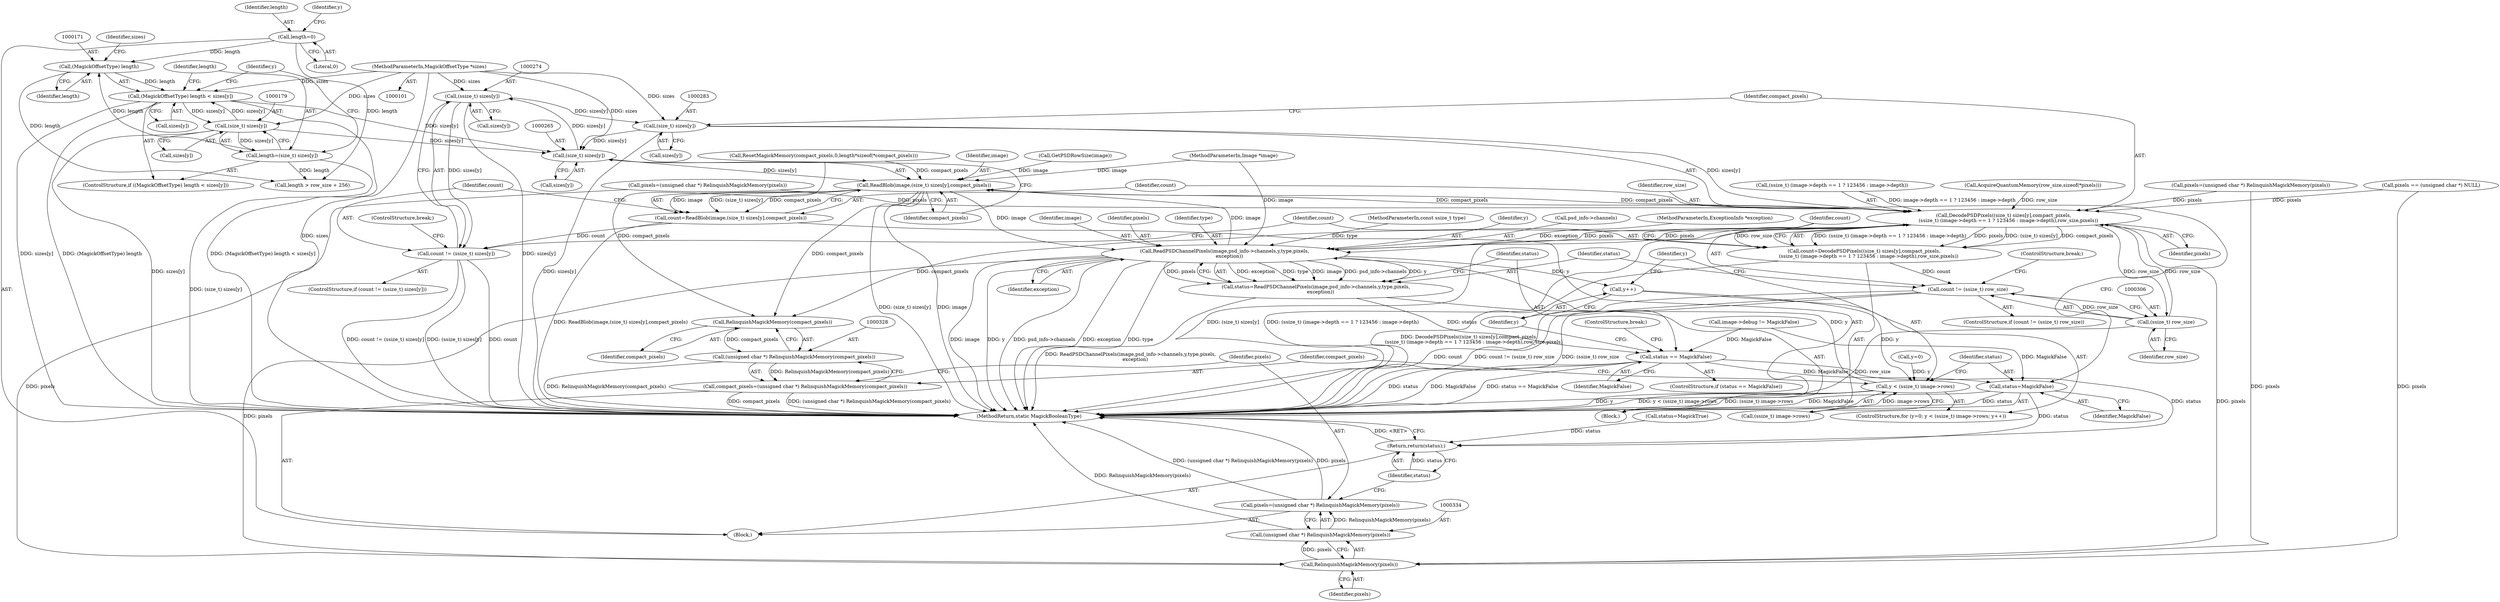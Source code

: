 digraph "0_ImageMagick_d4ec73f866a7c42a2e7f301fcd696e5cb7a7d3ab_0@array" {
"1000273" [label="(Call,(ssize_t) sizes[y])"];
"1000264" [label="(Call,(size_t) sizes[y])"];
"1000282" [label="(Call,(size_t) sizes[y])"];
"1000273" [label="(Call,(ssize_t) sizes[y])"];
"1000105" [label="(MethodParameterIn,MagickOffsetType *sizes)"];
"1000178" [label="(Call,(size_t) sizes[y])"];
"1000169" [label="(Call,(MagickOffsetType) length < sizes[y])"];
"1000170" [label="(Call,(MagickOffsetType) length)"];
"1000152" [label="(Call,length=0)"];
"1000176" [label="(Call,length=(size_t) sizes[y])"];
"1000271" [label="(Call,count != (ssize_t) sizes[y])"];
"1000262" [label="(Call,ReadBlob(image,(size_t) sizes[y],compact_pixels))"];
"1000260" [label="(Call,count=ReadBlob(image,(size_t) sizes[y],compact_pixels))"];
"1000281" [label="(Call,DecodePSDPixels((size_t) sizes[y],compact_pixels,\n      (ssize_t) (image->depth == 1 ? 123456 : image->depth),row_size,pixels))"];
"1000279" [label="(Call,count=DecodePSDPixels((size_t) sizes[y],compact_pixels,\n      (ssize_t) (image->depth == 1 ? 123456 : image->depth),row_size,pixels))"];
"1000303" [label="(Call,count != (ssize_t) row_size)"];
"1000305" [label="(Call,(ssize_t) row_size)"];
"1000311" [label="(Call,ReadPSDChannelPixels(image,psd_info->channels,y,type,pixels,\n      exception))"];
"1000254" [label="(Call,y++)"];
"1000247" [label="(Call,y < (ssize_t) image->rows)"];
"1000309" [label="(Call,status=ReadPSDChannelPixels(image,psd_info->channels,y,type,pixels,\n      exception))"];
"1000321" [label="(Call,status == MagickFalse)"];
"1000257" [label="(Call,status=MagickFalse)"];
"1000337" [label="(Return,return(status);)"];
"1000335" [label="(Call,RelinquishMagickMemory(pixels))"];
"1000333" [label="(Call,(unsigned char *) RelinquishMagickMemory(pixels))"];
"1000331" [label="(Call,pixels=(unsigned char *) RelinquishMagickMemory(pixels))"];
"1000329" [label="(Call,RelinquishMagickMemory(compact_pixels))"];
"1000327" [label="(Call,(unsigned char *) RelinquishMagickMemory(compact_pixels))"];
"1000325" [label="(Call,compact_pixels=(unsigned char *) RelinquishMagickMemory(compact_pixels))"];
"1000104" [label="(MethodParameterIn,const ssize_t type)"];
"1000172" [label="(Identifier,length)"];
"1000281" [label="(Call,DecodePSDPixels((size_t) sizes[y],compact_pixels,\n      (ssize_t) (image->depth == 1 ? 123456 : image->depth),row_size,pixels))"];
"1000178" [label="(Call,(size_t) sizes[y])"];
"1000270" [label="(ControlStructure,if (count != (ssize_t) sizes[y]))"];
"1000105" [label="(MethodParameterIn,MagickOffsetType *sizes)"];
"1000180" [label="(Call,sizes[y])"];
"1000248" [label="(Identifier,y)"];
"1000271" [label="(Call,count != (ssize_t) sizes[y])"];
"1000116" [label="(Call,image->debug != MagickFalse)"];
"1000176" [label="(Call,length=(size_t) sizes[y])"];
"1000263" [label="(Identifier,image)"];
"1000260" [label="(Call,count=ReadBlob(image,(size_t) sizes[y],compact_pixels))"];
"1000280" [label="(Identifier,count)"];
"1000311" [label="(Call,ReadPSDChannelPixels(image,psd_info->channels,y,type,pixels,\n      exception))"];
"1000262" [label="(Call,ReadBlob(image,(size_t) sizes[y],compact_pixels))"];
"1000321" [label="(Call,status == MagickFalse)"];
"1000256" [label="(Block,)"];
"1000275" [label="(Call,sizes[y])"];
"1000154" [label="(Literal,0)"];
"1000320" [label="(ControlStructure,if (status == MagickFalse))"];
"1000152" [label="(Call,length=0)"];
"1000243" [label="(ControlStructure,for (y=0; y < (ssize_t) image->rows; y++))"];
"1000316" [label="(Identifier,y)"];
"1000240" [label="(Call,status=MagickTrue)"];
"1000309" [label="(Call,status=ReadPSDChannelPixels(image,psd_info->channels,y,type,pixels,\n      exception))"];
"1000331" [label="(Call,pixels=(unsigned char *) RelinquishMagickMemory(pixels))"];
"1000247" [label="(Call,y < (ssize_t) image->rows)"];
"1000279" [label="(Call,count=DecodePSDPixels((size_t) sizes[y],compact_pixels,\n      (ssize_t) (image->depth == 1 ? 123456 : image->depth),row_size,pixels))"];
"1000313" [label="(Call,psd_info->channels)"];
"1000107" [label="(Block,)"];
"1000319" [label="(Identifier,exception)"];
"1000326" [label="(Identifier,compact_pixels)"];
"1000177" [label="(Identifier,length)"];
"1000106" [label="(MethodParameterIn,ExceptionInfo *exception)"];
"1000168" [label="(ControlStructure,if ((MagickOffsetType) length < sizes[y]))"];
"1000304" [label="(Identifier,count)"];
"1000269" [label="(Identifier,compact_pixels)"];
"1000273" [label="(Call,(ssize_t) sizes[y])"];
"1000312" [label="(Identifier,image)"];
"1000338" [label="(Identifier,status)"];
"1000327" [label="(Call,(unsigned char *) RelinquishMagickMemory(compact_pixels))"];
"1000332" [label="(Identifier,pixels)"];
"1000278" [label="(ControlStructure,break;)"];
"1000333" [label="(Call,(unsigned char *) RelinquishMagickMemory(pixels))"];
"1000318" [label="(Identifier,pixels)"];
"1000153" [label="(Identifier,length)"];
"1000282" [label="(Call,(size_t) sizes[y])"];
"1000305" [label="(Call,(ssize_t) row_size)"];
"1000232" [label="(Call,ResetMagickMemory(compact_pixels,0,length*sizeof(*compact_pixels)))"];
"1000335" [label="(Call,RelinquishMagickMemory(pixels))"];
"1000218" [label="(Call,pixels=(unsigned char *) RelinquishMagickMemory(pixels))"];
"1000324" [label="(ControlStructure,break;)"];
"1000266" [label="(Call,sizes[y])"];
"1000325" [label="(Call,compact_pixels=(unsigned char *) RelinquishMagickMemory(compact_pixels))"];
"1000129" [label="(Call,GetPSDRowSize(image))"];
"1000308" [label="(ControlStructure,break;)"];
"1000135" [label="(Call,AcquireQuantumMemory(row_size,sizeof(*pixels)))"];
"1000261" [label="(Identifier,count)"];
"1000307" [label="(Identifier,row_size)"];
"1000249" [label="(Call,(ssize_t) image->rows)"];
"1000184" [label="(Call,length > row_size + 256)"];
"1000264" [label="(Call,(size_t) sizes[y])"];
"1000244" [label="(Call,y=0)"];
"1000272" [label="(Identifier,count)"];
"1000339" [label="(MethodReturn,static MagickBooleanType)"];
"1000170" [label="(Call,(MagickOffsetType) length)"];
"1000300" [label="(Identifier,row_size)"];
"1000190" [label="(Call,pixels=(unsigned char *) RelinquishMagickMemory(pixels))"];
"1000258" [label="(Identifier,status)"];
"1000301" [label="(Identifier,pixels)"];
"1000322" [label="(Identifier,status)"];
"1000330" [label="(Identifier,compact_pixels)"];
"1000157" [label="(Identifier,y)"];
"1000329" [label="(Call,RelinquishMagickMemory(compact_pixels))"];
"1000317" [label="(Identifier,type)"];
"1000255" [label="(Identifier,y)"];
"1000336" [label="(Identifier,pixels)"];
"1000310" [label="(Identifier,status)"];
"1000303" [label="(Call,count != (ssize_t) row_size)"];
"1000169" [label="(Call,(MagickOffsetType) length < sizes[y])"];
"1000259" [label="(Identifier,MagickFalse)"];
"1000323" [label="(Identifier,MagickFalse)"];
"1000284" [label="(Call,sizes[y])"];
"1000102" [label="(MethodParameterIn,Image *image)"];
"1000174" [label="(Identifier,sizes)"];
"1000337" [label="(Return,return(status);)"];
"1000141" [label="(Call,pixels == (unsigned char *) NULL)"];
"1000302" [label="(ControlStructure,if (count != (ssize_t) row_size))"];
"1000254" [label="(Call,y++)"];
"1000257" [label="(Call,status=MagickFalse)"];
"1000287" [label="(Identifier,compact_pixels)"];
"1000173" [label="(Call,sizes[y])"];
"1000167" [label="(Identifier,y)"];
"1000288" [label="(Call,(ssize_t) (image->depth == 1 ? 123456 : image->depth))"];
"1000273" -> "1000271"  [label="AST: "];
"1000273" -> "1000275"  [label="CFG: "];
"1000274" -> "1000273"  [label="AST: "];
"1000275" -> "1000273"  [label="AST: "];
"1000271" -> "1000273"  [label="CFG: "];
"1000273" -> "1000339"  [label="DDG: sizes[y]"];
"1000273" -> "1000271"  [label="DDG: sizes[y]"];
"1000264" -> "1000273"  [label="DDG: sizes[y]"];
"1000105" -> "1000273"  [label="DDG: sizes"];
"1000273" -> "1000282"  [label="DDG: sizes[y]"];
"1000264" -> "1000262"  [label="AST: "];
"1000264" -> "1000266"  [label="CFG: "];
"1000265" -> "1000264"  [label="AST: "];
"1000266" -> "1000264"  [label="AST: "];
"1000269" -> "1000264"  [label="CFG: "];
"1000264" -> "1000262"  [label="DDG: sizes[y]"];
"1000282" -> "1000264"  [label="DDG: sizes[y]"];
"1000178" -> "1000264"  [label="DDG: sizes[y]"];
"1000169" -> "1000264"  [label="DDG: sizes[y]"];
"1000105" -> "1000264"  [label="DDG: sizes"];
"1000282" -> "1000281"  [label="AST: "];
"1000282" -> "1000284"  [label="CFG: "];
"1000283" -> "1000282"  [label="AST: "];
"1000284" -> "1000282"  [label="AST: "];
"1000287" -> "1000282"  [label="CFG: "];
"1000282" -> "1000339"  [label="DDG: sizes[y]"];
"1000282" -> "1000281"  [label="DDG: sizes[y]"];
"1000105" -> "1000282"  [label="DDG: sizes"];
"1000105" -> "1000101"  [label="AST: "];
"1000105" -> "1000339"  [label="DDG: sizes"];
"1000105" -> "1000169"  [label="DDG: sizes"];
"1000105" -> "1000178"  [label="DDG: sizes"];
"1000178" -> "1000176"  [label="AST: "];
"1000178" -> "1000180"  [label="CFG: "];
"1000179" -> "1000178"  [label="AST: "];
"1000180" -> "1000178"  [label="AST: "];
"1000176" -> "1000178"  [label="CFG: "];
"1000178" -> "1000339"  [label="DDG: sizes[y]"];
"1000178" -> "1000169"  [label="DDG: sizes[y]"];
"1000178" -> "1000176"  [label="DDG: sizes[y]"];
"1000169" -> "1000178"  [label="DDG: sizes[y]"];
"1000169" -> "1000168"  [label="AST: "];
"1000169" -> "1000173"  [label="CFG: "];
"1000170" -> "1000169"  [label="AST: "];
"1000173" -> "1000169"  [label="AST: "];
"1000177" -> "1000169"  [label="CFG: "];
"1000167" -> "1000169"  [label="CFG: "];
"1000169" -> "1000339"  [label="DDG: (MagickOffsetType) length < sizes[y]"];
"1000169" -> "1000339"  [label="DDG: sizes[y]"];
"1000169" -> "1000339"  [label="DDG: (MagickOffsetType) length"];
"1000170" -> "1000169"  [label="DDG: length"];
"1000170" -> "1000172"  [label="CFG: "];
"1000171" -> "1000170"  [label="AST: "];
"1000172" -> "1000170"  [label="AST: "];
"1000174" -> "1000170"  [label="CFG: "];
"1000152" -> "1000170"  [label="DDG: length"];
"1000176" -> "1000170"  [label="DDG: length"];
"1000170" -> "1000184"  [label="DDG: length"];
"1000152" -> "1000107"  [label="AST: "];
"1000152" -> "1000154"  [label="CFG: "];
"1000153" -> "1000152"  [label="AST: "];
"1000154" -> "1000152"  [label="AST: "];
"1000157" -> "1000152"  [label="CFG: "];
"1000152" -> "1000184"  [label="DDG: length"];
"1000176" -> "1000168"  [label="AST: "];
"1000177" -> "1000176"  [label="AST: "];
"1000167" -> "1000176"  [label="CFG: "];
"1000176" -> "1000339"  [label="DDG: (size_t) sizes[y]"];
"1000176" -> "1000184"  [label="DDG: length"];
"1000271" -> "1000270"  [label="AST: "];
"1000272" -> "1000271"  [label="AST: "];
"1000278" -> "1000271"  [label="CFG: "];
"1000280" -> "1000271"  [label="CFG: "];
"1000271" -> "1000339"  [label="DDG: (ssize_t) sizes[y]"];
"1000271" -> "1000339"  [label="DDG: count"];
"1000271" -> "1000339"  [label="DDG: count != (ssize_t) sizes[y]"];
"1000260" -> "1000271"  [label="DDG: count"];
"1000262" -> "1000260"  [label="AST: "];
"1000262" -> "1000269"  [label="CFG: "];
"1000263" -> "1000262"  [label="AST: "];
"1000269" -> "1000262"  [label="AST: "];
"1000260" -> "1000262"  [label="CFG: "];
"1000262" -> "1000339"  [label="DDG: (size_t) sizes[y]"];
"1000262" -> "1000339"  [label="DDG: image"];
"1000262" -> "1000260"  [label="DDG: image"];
"1000262" -> "1000260"  [label="DDG: (size_t) sizes[y]"];
"1000262" -> "1000260"  [label="DDG: compact_pixels"];
"1000129" -> "1000262"  [label="DDG: image"];
"1000311" -> "1000262"  [label="DDG: image"];
"1000102" -> "1000262"  [label="DDG: image"];
"1000232" -> "1000262"  [label="DDG: compact_pixels"];
"1000281" -> "1000262"  [label="DDG: compact_pixels"];
"1000262" -> "1000281"  [label="DDG: compact_pixels"];
"1000262" -> "1000311"  [label="DDG: image"];
"1000262" -> "1000329"  [label="DDG: compact_pixels"];
"1000260" -> "1000256"  [label="AST: "];
"1000261" -> "1000260"  [label="AST: "];
"1000272" -> "1000260"  [label="CFG: "];
"1000260" -> "1000339"  [label="DDG: ReadBlob(image,(size_t) sizes[y],compact_pixels)"];
"1000281" -> "1000279"  [label="AST: "];
"1000281" -> "1000301"  [label="CFG: "];
"1000287" -> "1000281"  [label="AST: "];
"1000288" -> "1000281"  [label="AST: "];
"1000300" -> "1000281"  [label="AST: "];
"1000301" -> "1000281"  [label="AST: "];
"1000279" -> "1000281"  [label="CFG: "];
"1000281" -> "1000339"  [label="DDG: (size_t) sizes[y]"];
"1000281" -> "1000339"  [label="DDG: (ssize_t) (image->depth == 1 ? 123456 : image->depth)"];
"1000281" -> "1000279"  [label="DDG: (ssize_t) (image->depth == 1 ? 123456 : image->depth)"];
"1000281" -> "1000279"  [label="DDG: pixels"];
"1000281" -> "1000279"  [label="DDG: (size_t) sizes[y]"];
"1000281" -> "1000279"  [label="DDG: compact_pixels"];
"1000281" -> "1000279"  [label="DDG: row_size"];
"1000288" -> "1000281"  [label="DDG: image->depth == 1 ? 123456 : image->depth"];
"1000305" -> "1000281"  [label="DDG: row_size"];
"1000135" -> "1000281"  [label="DDG: row_size"];
"1000141" -> "1000281"  [label="DDG: pixels"];
"1000311" -> "1000281"  [label="DDG: pixels"];
"1000218" -> "1000281"  [label="DDG: pixels"];
"1000190" -> "1000281"  [label="DDG: pixels"];
"1000281" -> "1000305"  [label="DDG: row_size"];
"1000281" -> "1000311"  [label="DDG: pixels"];
"1000281" -> "1000329"  [label="DDG: compact_pixels"];
"1000281" -> "1000335"  [label="DDG: pixels"];
"1000279" -> "1000256"  [label="AST: "];
"1000280" -> "1000279"  [label="AST: "];
"1000304" -> "1000279"  [label="CFG: "];
"1000279" -> "1000339"  [label="DDG: DecodePSDPixels((size_t) sizes[y],compact_pixels,\n      (ssize_t) (image->depth == 1 ? 123456 : image->depth),row_size,pixels)"];
"1000279" -> "1000303"  [label="DDG: count"];
"1000303" -> "1000302"  [label="AST: "];
"1000303" -> "1000305"  [label="CFG: "];
"1000304" -> "1000303"  [label="AST: "];
"1000305" -> "1000303"  [label="AST: "];
"1000308" -> "1000303"  [label="CFG: "];
"1000310" -> "1000303"  [label="CFG: "];
"1000303" -> "1000339"  [label="DDG: count"];
"1000303" -> "1000339"  [label="DDG: count != (ssize_t) row_size"];
"1000303" -> "1000339"  [label="DDG: (ssize_t) row_size"];
"1000305" -> "1000303"  [label="DDG: row_size"];
"1000305" -> "1000307"  [label="CFG: "];
"1000306" -> "1000305"  [label="AST: "];
"1000307" -> "1000305"  [label="AST: "];
"1000305" -> "1000339"  [label="DDG: row_size"];
"1000311" -> "1000309"  [label="AST: "];
"1000311" -> "1000319"  [label="CFG: "];
"1000312" -> "1000311"  [label="AST: "];
"1000313" -> "1000311"  [label="AST: "];
"1000316" -> "1000311"  [label="AST: "];
"1000317" -> "1000311"  [label="AST: "];
"1000318" -> "1000311"  [label="AST: "];
"1000319" -> "1000311"  [label="AST: "];
"1000309" -> "1000311"  [label="CFG: "];
"1000311" -> "1000339"  [label="DDG: image"];
"1000311" -> "1000339"  [label="DDG: y"];
"1000311" -> "1000339"  [label="DDG: psd_info->channels"];
"1000311" -> "1000339"  [label="DDG: exception"];
"1000311" -> "1000339"  [label="DDG: type"];
"1000311" -> "1000254"  [label="DDG: y"];
"1000311" -> "1000309"  [label="DDG: exception"];
"1000311" -> "1000309"  [label="DDG: type"];
"1000311" -> "1000309"  [label="DDG: image"];
"1000311" -> "1000309"  [label="DDG: psd_info->channels"];
"1000311" -> "1000309"  [label="DDG: y"];
"1000311" -> "1000309"  [label="DDG: pixels"];
"1000102" -> "1000311"  [label="DDG: image"];
"1000247" -> "1000311"  [label="DDG: y"];
"1000104" -> "1000311"  [label="DDG: type"];
"1000106" -> "1000311"  [label="DDG: exception"];
"1000311" -> "1000335"  [label="DDG: pixels"];
"1000254" -> "1000243"  [label="AST: "];
"1000254" -> "1000255"  [label="CFG: "];
"1000255" -> "1000254"  [label="AST: "];
"1000248" -> "1000254"  [label="CFG: "];
"1000254" -> "1000247"  [label="DDG: y"];
"1000247" -> "1000243"  [label="AST: "];
"1000247" -> "1000249"  [label="CFG: "];
"1000248" -> "1000247"  [label="AST: "];
"1000249" -> "1000247"  [label="AST: "];
"1000258" -> "1000247"  [label="CFG: "];
"1000326" -> "1000247"  [label="CFG: "];
"1000247" -> "1000339"  [label="DDG: y"];
"1000247" -> "1000339"  [label="DDG: y < (ssize_t) image->rows"];
"1000247" -> "1000339"  [label="DDG: (ssize_t) image->rows"];
"1000244" -> "1000247"  [label="DDG: y"];
"1000249" -> "1000247"  [label="DDG: image->rows"];
"1000309" -> "1000256"  [label="AST: "];
"1000310" -> "1000309"  [label="AST: "];
"1000322" -> "1000309"  [label="CFG: "];
"1000309" -> "1000339"  [label="DDG: ReadPSDChannelPixels(image,psd_info->channels,y,type,pixels,\n      exception)"];
"1000309" -> "1000321"  [label="DDG: status"];
"1000321" -> "1000320"  [label="AST: "];
"1000321" -> "1000323"  [label="CFG: "];
"1000322" -> "1000321"  [label="AST: "];
"1000323" -> "1000321"  [label="AST: "];
"1000324" -> "1000321"  [label="CFG: "];
"1000255" -> "1000321"  [label="CFG: "];
"1000321" -> "1000339"  [label="DDG: status"];
"1000321" -> "1000339"  [label="DDG: MagickFalse"];
"1000321" -> "1000339"  [label="DDG: status == MagickFalse"];
"1000321" -> "1000257"  [label="DDG: MagickFalse"];
"1000116" -> "1000321"  [label="DDG: MagickFalse"];
"1000321" -> "1000337"  [label="DDG: status"];
"1000257" -> "1000256"  [label="AST: "];
"1000257" -> "1000259"  [label="CFG: "];
"1000258" -> "1000257"  [label="AST: "];
"1000259" -> "1000257"  [label="AST: "];
"1000261" -> "1000257"  [label="CFG: "];
"1000257" -> "1000339"  [label="DDG: MagickFalse"];
"1000257" -> "1000339"  [label="DDG: status"];
"1000116" -> "1000257"  [label="DDG: MagickFalse"];
"1000257" -> "1000337"  [label="DDG: status"];
"1000337" -> "1000107"  [label="AST: "];
"1000337" -> "1000338"  [label="CFG: "];
"1000338" -> "1000337"  [label="AST: "];
"1000339" -> "1000337"  [label="CFG: "];
"1000337" -> "1000339"  [label="DDG: <RET>"];
"1000338" -> "1000337"  [label="DDG: status"];
"1000240" -> "1000337"  [label="DDG: status"];
"1000335" -> "1000333"  [label="AST: "];
"1000335" -> "1000336"  [label="CFG: "];
"1000336" -> "1000335"  [label="AST: "];
"1000333" -> "1000335"  [label="CFG: "];
"1000335" -> "1000333"  [label="DDG: pixels"];
"1000141" -> "1000335"  [label="DDG: pixels"];
"1000218" -> "1000335"  [label="DDG: pixels"];
"1000190" -> "1000335"  [label="DDG: pixels"];
"1000333" -> "1000331"  [label="AST: "];
"1000334" -> "1000333"  [label="AST: "];
"1000331" -> "1000333"  [label="CFG: "];
"1000333" -> "1000339"  [label="DDG: RelinquishMagickMemory(pixels)"];
"1000333" -> "1000331"  [label="DDG: RelinquishMagickMemory(pixels)"];
"1000331" -> "1000107"  [label="AST: "];
"1000332" -> "1000331"  [label="AST: "];
"1000338" -> "1000331"  [label="CFG: "];
"1000331" -> "1000339"  [label="DDG: (unsigned char *) RelinquishMagickMemory(pixels)"];
"1000331" -> "1000339"  [label="DDG: pixels"];
"1000329" -> "1000327"  [label="AST: "];
"1000329" -> "1000330"  [label="CFG: "];
"1000330" -> "1000329"  [label="AST: "];
"1000327" -> "1000329"  [label="CFG: "];
"1000329" -> "1000327"  [label="DDG: compact_pixels"];
"1000232" -> "1000329"  [label="DDG: compact_pixels"];
"1000327" -> "1000325"  [label="AST: "];
"1000328" -> "1000327"  [label="AST: "];
"1000325" -> "1000327"  [label="CFG: "];
"1000327" -> "1000339"  [label="DDG: RelinquishMagickMemory(compact_pixels)"];
"1000327" -> "1000325"  [label="DDG: RelinquishMagickMemory(compact_pixels)"];
"1000325" -> "1000107"  [label="AST: "];
"1000326" -> "1000325"  [label="AST: "];
"1000332" -> "1000325"  [label="CFG: "];
"1000325" -> "1000339"  [label="DDG: compact_pixels"];
"1000325" -> "1000339"  [label="DDG: (unsigned char *) RelinquishMagickMemory(compact_pixels)"];
}
